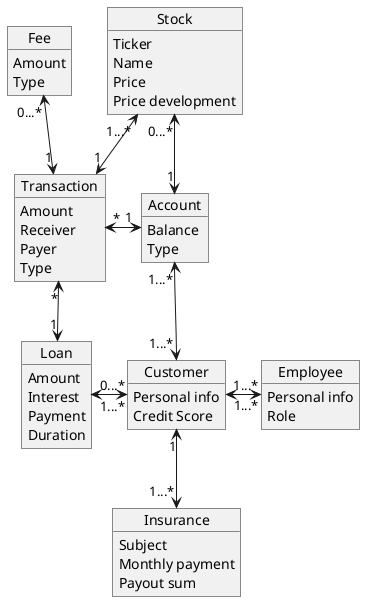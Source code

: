 @startuml

Object Employee{
Personal info
Role
}

Object Customer{
Personal info
Credit Score
}

Object Account{
Balance
Type
}

Object Stock{
Ticker
Name
Price
Price development
}

Object Loan{
Amount
Interest
Payment
Duration
}

Object Insurance{
Subject
Monthly payment
Payout sum
}

Object Transaction{
Amount
Receiver
Payer
Type
}

Object Fee{
Amount
Type
}

Customer "1...*"<-up-> "1...*" Account
Customer "1"<-down-> "1...*" Insurance
Account "1"<-left->"*" Transaction
Loan "0...*"<-right-> "1...*" Customer
Loan "1" <-left-> "*" Transaction
Stock "1...*"<-down-> "1" Transaction
Stock "0...*"<-right-> "1"Account
Employee "1...*"<-left-> "1...*" Customer
Transaction "1"<-up-> "0...*" Fee




@enduml